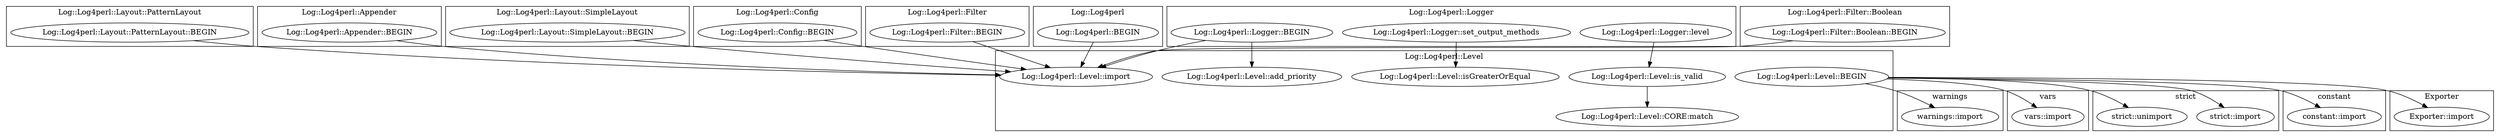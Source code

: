 digraph {
graph [overlap=false]
subgraph cluster_Log_Log4perl_Layout_PatternLayout {
	label="Log::Log4perl::Layout::PatternLayout";
	"Log::Log4perl::Layout::PatternLayout::BEGIN";
}
subgraph cluster_Log_Log4perl_Appender {
	label="Log::Log4perl::Appender";
	"Log::Log4perl::Appender::BEGIN";
}
subgraph cluster_Log_Log4perl_Level {
	label="Log::Log4perl::Level";
	"Log::Log4perl::Level::import";
	"Log::Log4perl::Level::add_priority";
	"Log::Log4perl::Level::is_valid";
	"Log::Log4perl::Level::BEGIN";
	"Log::Log4perl::Level::isGreaterOrEqual";
	"Log::Log4perl::Level::CORE:match";
}
subgraph cluster_warnings {
	label="warnings";
	"warnings::import";
}
subgraph cluster_Log_Log4perl_Layout_SimpleLayout {
	label="Log::Log4perl::Layout::SimpleLayout";
	"Log::Log4perl::Layout::SimpleLayout::BEGIN";
}
subgraph cluster_vars {
	label="vars";
	"vars::import";
}
subgraph cluster_Log_Log4perl_Config {
	label="Log::Log4perl::Config";
	"Log::Log4perl::Config::BEGIN";
}
subgraph cluster_Log_Log4perl_Filter {
	label="Log::Log4perl::Filter";
	"Log::Log4perl::Filter::BEGIN";
}
subgraph cluster_strict {
	label="strict";
	"strict::import";
	"strict::unimport";
}
subgraph cluster_Log_Log4perl {
	label="Log::Log4perl";
	"Log::Log4perl::BEGIN";
}
subgraph cluster_Log_Log4perl_Logger {
	label="Log::Log4perl::Logger";
	"Log::Log4perl::Logger::set_output_methods";
	"Log::Log4perl::Logger::BEGIN";
	"Log::Log4perl::Logger::level";
}
subgraph cluster_Log_Log4perl_Filter_Boolean {
	label="Log::Log4perl::Filter::Boolean";
	"Log::Log4perl::Filter::Boolean::BEGIN";
}
subgraph cluster_constant {
	label="constant";
	"constant::import";
}
subgraph cluster_Exporter {
	label="Exporter";
	"Exporter::import";
}
"Log::Log4perl::Config::BEGIN" -> "Log::Log4perl::Level::import";
"Log::Log4perl::Filter::Boolean::BEGIN" -> "Log::Log4perl::Level::import";
"Log::Log4perl::Logger::BEGIN" -> "Log::Log4perl::Level::import";
"Log::Log4perl::BEGIN" -> "Log::Log4perl::Level::import";
"Log::Log4perl::Filter::BEGIN" -> "Log::Log4perl::Level::import";
"Log::Log4perl::Layout::SimpleLayout::BEGIN" -> "Log::Log4perl::Level::import";
"Log::Log4perl::Appender::BEGIN" -> "Log::Log4perl::Level::import";
"Log::Log4perl::Layout::PatternLayout::BEGIN" -> "Log::Log4perl::Level::import";
"Log::Log4perl::Level::BEGIN" -> "vars::import";
"Log::Log4perl::Level::BEGIN" -> "Exporter::import";
"Log::Log4perl::Level::BEGIN" -> "constant::import";
"Log::Log4perl::Level::BEGIN" -> "strict::unimport";
"Log::Log4perl::Logger::level" -> "Log::Log4perl::Level::is_valid";
"Log::Log4perl::Level::is_valid" -> "Log::Log4perl::Level::CORE:match";
"Log::Log4perl::Level::BEGIN" -> "warnings::import";
"Log::Log4perl::Logger::BEGIN" -> "Log::Log4perl::Level::add_priority";
"Log::Log4perl::Level::BEGIN" -> "strict::import";
"Log::Log4perl::Logger::set_output_methods" -> "Log::Log4perl::Level::isGreaterOrEqual";
}
